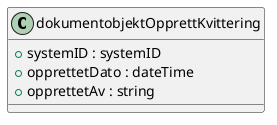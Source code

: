 @startuml

class dokumentobjektOpprettKvittering {
    +systemID : systemID
    +opprettetDato : dateTime
    +opprettetAv : string
}

@enduml
